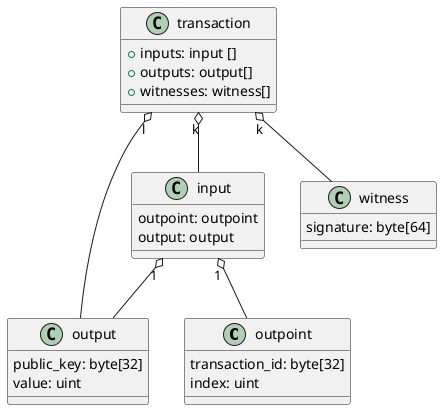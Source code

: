 @startuml Transaction datastructure

class outpoint {
transaction_id: byte[32] 
index: uint 
}
class output{
     public_key: byte[32] 
     value: uint 
     }
class input{
     outpoint: outpoint 
     output: output 
     }
class witness {
     signature: byte[64] 
     }
class transaction {
     +inputs: input []
     +outputs: output[]
     +witnesses: witness[]
     }

input "1" o-- output 
input "1" o-- outpoint 
transaction "k" o-- input

transaction "k" o-- witness
transaction "l" o-- output
@enduml